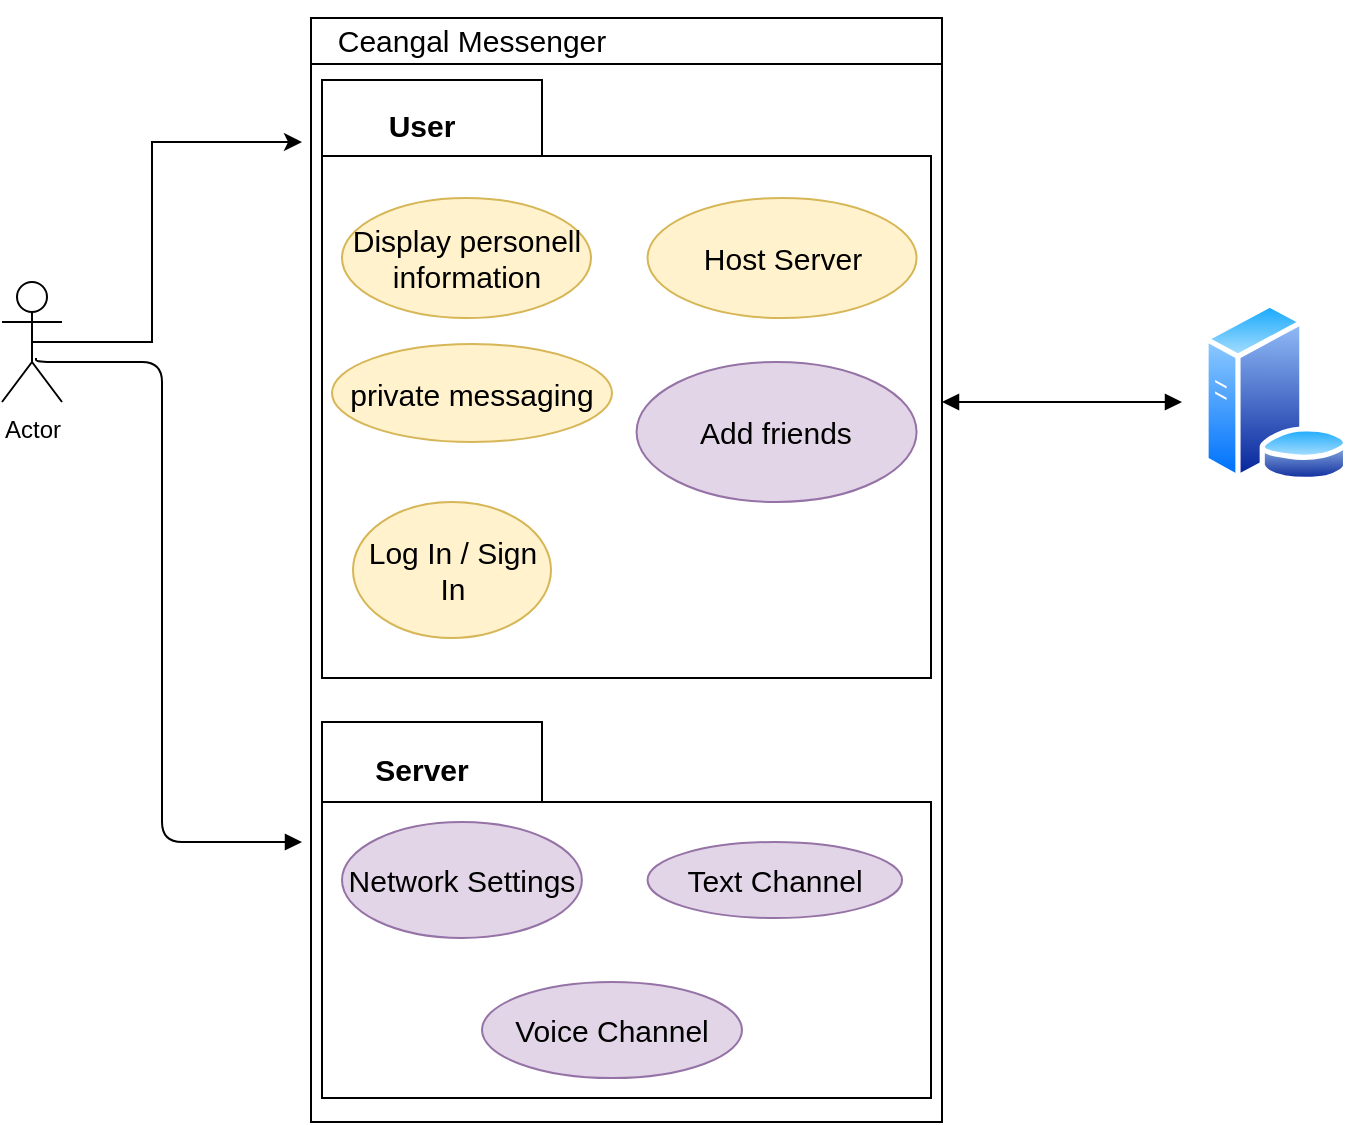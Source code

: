 <mxfile version="13.8.1" type="github">
  <diagram name="Page-1" id="e7e014a7-5840-1c2e-5031-d8a46d1fe8dd">
    <mxGraphModel dx="1422" dy="794" grid="1" gridSize="10" guides="1" tooltips="1" connect="1" arrows="1" fold="1" page="1" pageScale="1" pageWidth="1169" pageHeight="826" background="#ffffff" math="0" shadow="0">
      <root>
        <mxCell id="0" />
        <mxCell id="1" parent="0" />
        <mxCell id="2" value="" style="swimlane;whiteSpace=wrap;startSize=23;" parent="1" vertex="1">
          <mxGeometry x="164.5" y="128" width="315.5" height="552" as="geometry" />
        </mxCell>
        <mxCell id="8PeZUIdGhGYh7SXMZQBE-57" value="" style="shape=folder;fontStyle=1;spacingTop=10;tabWidth=110;tabHeight=38;tabPosition=left;html=1;strokeColor=#000000;fillColor=none;fontSize=15;" parent="2" vertex="1">
          <mxGeometry x="5.5" y="31" width="304.5" height="299" as="geometry" />
        </mxCell>
        <mxCell id="8PeZUIdGhGYh7SXMZQBE-59" value="User" style="text;align=center;fontStyle=1;verticalAlign=middle;spacingLeft=3;spacingRight=3;strokeColor=none;rotatable=0;points=[[0,0.5],[1,0.5]];portConstraint=eastwest;fillColor=none;fontSize=15;" parent="2" vertex="1">
          <mxGeometry x="15.5" y="40" width="80" height="26" as="geometry" />
        </mxCell>
        <mxCell id="8PeZUIdGhGYh7SXMZQBE-60" value="Display personell information" style="ellipse;whiteSpace=wrap;html=1;strokeColor=#d6b656;fillColor=#fff2cc;fontSize=15;" parent="2" vertex="1">
          <mxGeometry x="15.5" y="90" width="124.5" height="60" as="geometry" />
        </mxCell>
        <mxCell id="8PeZUIdGhGYh7SXMZQBE-61" value="Host Server" style="ellipse;whiteSpace=wrap;html=1;strokeColor=#d6b656;fillColor=#fff2cc;fontSize=15;" parent="2" vertex="1">
          <mxGeometry x="168.28" y="90" width="134.5" height="60" as="geometry" />
        </mxCell>
        <mxCell id="8PeZUIdGhGYh7SXMZQBE-63" value="Add friends" style="ellipse;whiteSpace=wrap;html=1;strokeColor=#9673a6;fillColor=#e1d5e7;fontSize=15;" parent="2" vertex="1">
          <mxGeometry x="162.78" y="172" width="140" height="70" as="geometry" />
        </mxCell>
        <mxCell id="8PeZUIdGhGYh7SXMZQBE-64" value="Log In / Sign In" style="ellipse;whiteSpace=wrap;html=1;strokeColor=#d6b656;fillColor=#fff2cc;fontSize=15;" parent="2" vertex="1">
          <mxGeometry x="21" y="242" width="99" height="68" as="geometry" />
        </mxCell>
        <mxCell id="8PeZUIdGhGYh7SXMZQBE-65" value="" style="shape=folder;fontStyle=1;spacingTop=10;tabWidth=110;tabHeight=40;tabPosition=left;html=1;strokeColor=#000000;fillColor=none;fontSize=15;" parent="2" vertex="1">
          <mxGeometry x="5.5" y="352" width="304.5" height="188" as="geometry" />
        </mxCell>
        <mxCell id="8PeZUIdGhGYh7SXMZQBE-66" value="Server" style="text;align=center;fontStyle=1;verticalAlign=middle;spacingLeft=3;spacingRight=3;strokeColor=none;rotatable=0;points=[[0,0.5],[1,0.5]];portConstraint=eastwest;fillColor=none;fontSize=15;" parent="2" vertex="1">
          <mxGeometry x="15.5" y="362" width="80" height="26" as="geometry" />
        </mxCell>
        <mxCell id="8PeZUIdGhGYh7SXMZQBE-68" value="Network Settings" style="ellipse;whiteSpace=wrap;html=1;strokeColor=#9673a6;fillColor=#e1d5e7;fontSize=15;" parent="2" vertex="1">
          <mxGeometry x="15.5" y="402" width="119.94" height="58" as="geometry" />
        </mxCell>
        <mxCell id="8PeZUIdGhGYh7SXMZQBE-70" value="private messaging" style="ellipse;whiteSpace=wrap;html=1;strokeColor=#d6b656;fillColor=#fff2cc;fontSize=15;" parent="2" vertex="1">
          <mxGeometry x="10.5" y="163" width="140" height="49" as="geometry" />
        </mxCell>
        <mxCell id="8PeZUIdGhGYh7SXMZQBE-74" value="Text Channel" style="ellipse;whiteSpace=wrap;html=1;strokeColor=#9673a6;fillColor=#e1d5e7;fontSize=15;" parent="2" vertex="1">
          <mxGeometry x="168.28" y="412" width="127.25" height="38" as="geometry" />
        </mxCell>
        <mxCell id="8PeZUIdGhGYh7SXMZQBE-87" value="Voice Channel" style="ellipse;whiteSpace=wrap;html=1;strokeColor=#9673a6;fillColor=#e1d5e7;fontSize=15;" parent="2" vertex="1">
          <mxGeometry x="85.5" y="482" width="130" height="48" as="geometry" />
        </mxCell>
        <mxCell id="8PeZUIdGhGYh7SXMZQBE-43" value="Ceangal Messenger" style="text;html=1;align=center;verticalAlign=middle;whiteSpace=wrap;rounded=0;fontSize=15;" parent="2" vertex="1">
          <mxGeometry x="-4.5" y="-9" width="170" height="40" as="geometry" />
        </mxCell>
        <mxCell id="8PeZUIdGhGYh7SXMZQBE-46" style="edgeStyle=orthogonalEdgeStyle;rounded=0;orthogonalLoop=1;jettySize=auto;html=1;exitX=0.5;exitY=0.5;exitDx=0;exitDy=0;exitPerimeter=0;fontSize=15;" parent="1" source="8PeZUIdGhGYh7SXMZQBE-42" edge="1">
          <mxGeometry relative="1" as="geometry">
            <mxPoint x="160" y="190" as="targetPoint" />
            <Array as="points">
              <mxPoint x="85" y="290" />
              <mxPoint x="85" y="190" />
            </Array>
          </mxGeometry>
        </mxCell>
        <mxCell id="8PeZUIdGhGYh7SXMZQBE-42" value="Actor" style="shape=umlActor;verticalLabelPosition=bottom;verticalAlign=top;html=1;" parent="1" vertex="1">
          <mxGeometry x="10" y="260" width="30" height="60" as="geometry" />
        </mxCell>
        <mxCell id="8PeZUIdGhGYh7SXMZQBE-84" value="" style="endArrow=block;endFill=1;html=1;edgeStyle=orthogonalEdgeStyle;align=left;verticalAlign=top;fontSize=15;exitX=0.567;exitY=0.633;exitDx=0;exitDy=0;exitPerimeter=0;" parent="1" source="8PeZUIdGhGYh7SXMZQBE-42" edge="1">
          <mxGeometry x="-1" relative="1" as="geometry">
            <mxPoint x="40" y="300" as="sourcePoint" />
            <mxPoint x="160" y="540" as="targetPoint" />
            <Array as="points">
              <mxPoint x="27" y="300" />
              <mxPoint x="90" y="300" />
              <mxPoint x="90" y="540" />
            </Array>
          </mxGeometry>
        </mxCell>
        <mxCell id="8PeZUIdGhGYh7SXMZQBE-92" value="" style="aspect=fixed;perimeter=ellipsePerimeter;html=1;align=center;shadow=0;dashed=0;spacingTop=3;image;image=img/lib/active_directory/database_server.svg;strokeColor=#000000;fillColor=none;fontSize=15;" parent="1" vertex="1">
          <mxGeometry x="610" y="270" width="73.8" height="90" as="geometry" />
        </mxCell>
        <mxCell id="8PeZUIdGhGYh7SXMZQBE-93" value="" style="endArrow=block;startArrow=block;endFill=1;startFill=1;html=1;fontSize=15;" parent="1" edge="1">
          <mxGeometry width="160" relative="1" as="geometry">
            <mxPoint x="480" y="320" as="sourcePoint" />
            <mxPoint x="600" y="320" as="targetPoint" />
          </mxGeometry>
        </mxCell>
      </root>
    </mxGraphModel>
  </diagram>
</mxfile>
